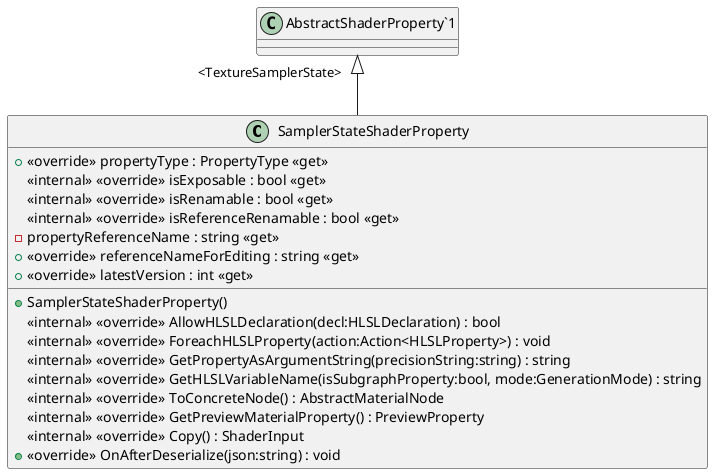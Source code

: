 @startuml
class SamplerStateShaderProperty {
    + SamplerStateShaderProperty()
    + <<override>> propertyType : PropertyType <<get>>
    <<internal>> <<override>> isExposable : bool <<get>>
    <<internal>> <<override>> isRenamable : bool <<get>>
    <<internal>> <<override>> isReferenceRenamable : bool <<get>>
    - propertyReferenceName : string <<get>>
    + <<override>> referenceNameForEditing : string <<get>>
    <<internal>> <<override>> AllowHLSLDeclaration(decl:HLSLDeclaration) : bool
    <<internal>> <<override>> ForeachHLSLProperty(action:Action<HLSLProperty>) : void
    <<internal>> <<override>> GetPropertyAsArgumentString(precisionString:string) : string
    <<internal>> <<override>> GetHLSLVariableName(isSubgraphProperty:bool, mode:GenerationMode) : string
    <<internal>> <<override>> ToConcreteNode() : AbstractMaterialNode
    <<internal>> <<override>> GetPreviewMaterialProperty() : PreviewProperty
    <<internal>> <<override>> Copy() : ShaderInput
    + <<override>> latestVersion : int <<get>>
    + <<override>> OnAfterDeserialize(json:string) : void
}
"AbstractShaderProperty`1" "<TextureSamplerState>" <|-- SamplerStateShaderProperty
@enduml
